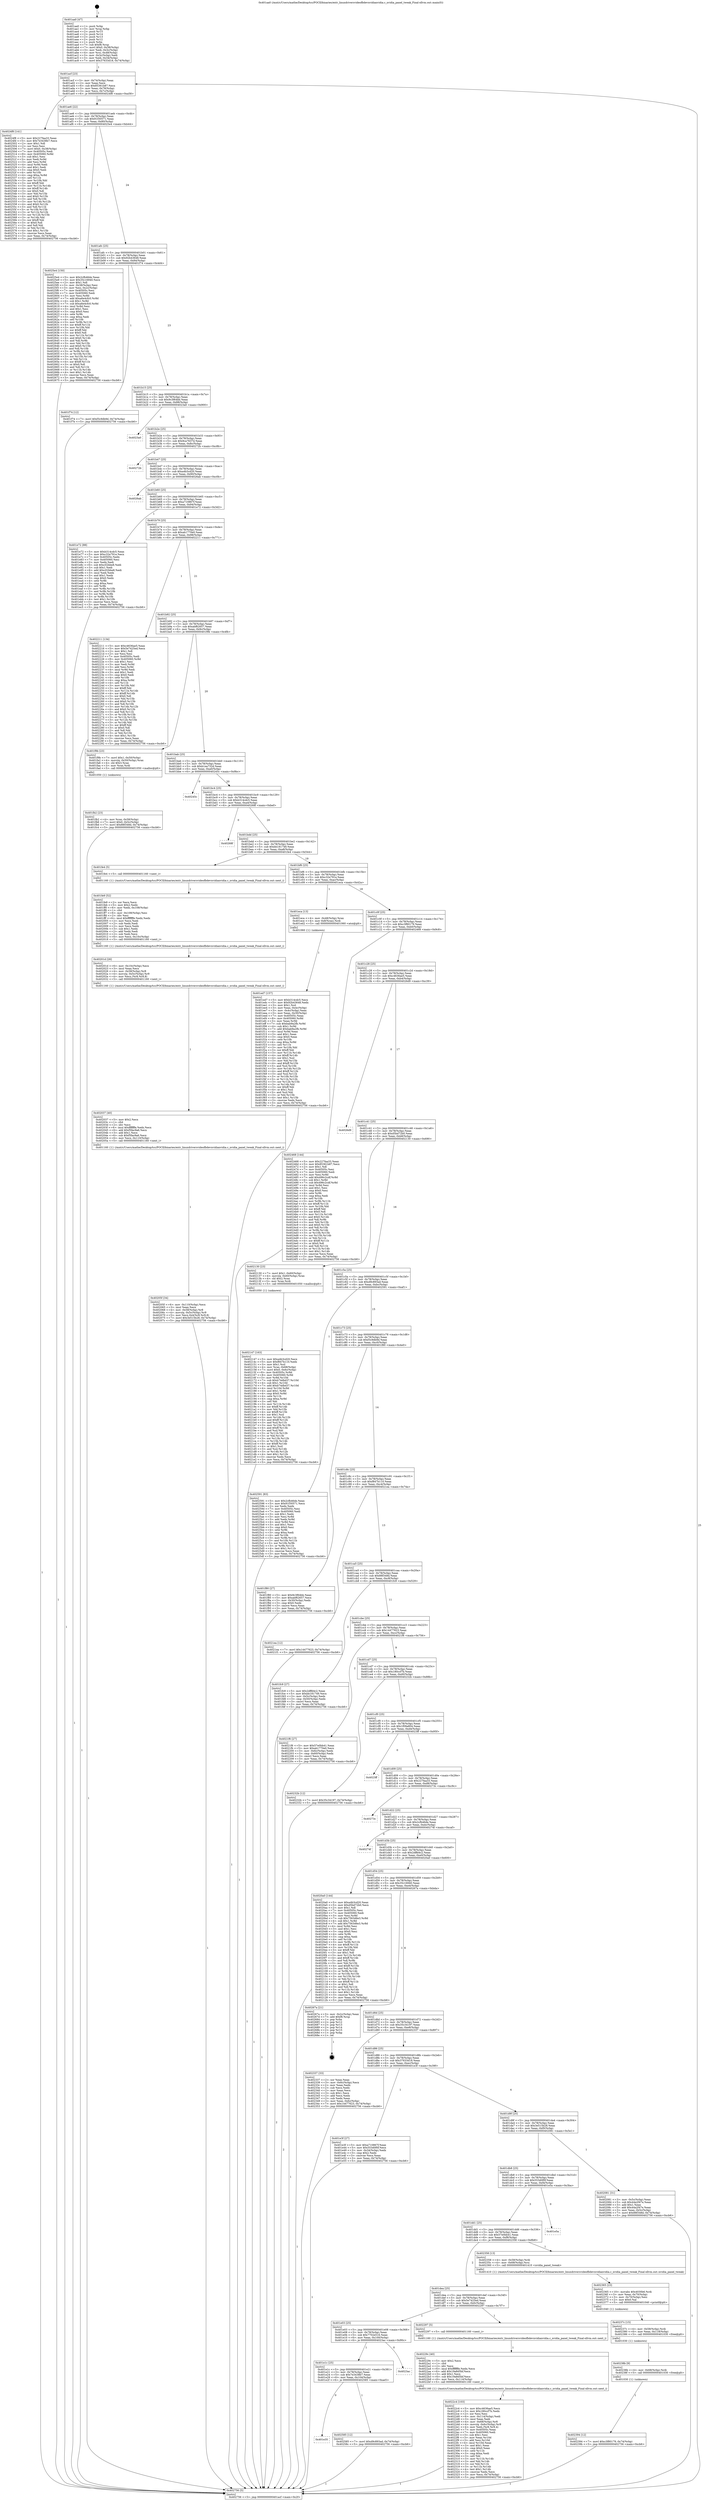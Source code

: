 digraph "0x401aa0" {
  label = "0x401aa0 (/mnt/c/Users/mathe/Desktop/tcc/POCII/binaries/extr_linuxdriversvideofbdevnvidianvidia.c_nvidia_panel_tweak_Final-ollvm.out::main(0))"
  labelloc = "t"
  node[shape=record]

  Entry [label="",width=0.3,height=0.3,shape=circle,fillcolor=black,style=filled]
  "0x401acf" [label="{
     0x401acf [23]\l
     | [instrs]\l
     &nbsp;&nbsp;0x401acf \<+3\>: mov -0x74(%rbp),%eax\l
     &nbsp;&nbsp;0x401ad2 \<+2\>: mov %eax,%ecx\l
     &nbsp;&nbsp;0x401ad4 \<+6\>: sub $0x85361b87,%ecx\l
     &nbsp;&nbsp;0x401ada \<+3\>: mov %eax,-0x78(%rbp)\l
     &nbsp;&nbsp;0x401add \<+3\>: mov %ecx,-0x7c(%rbp)\l
     &nbsp;&nbsp;0x401ae0 \<+6\>: je 00000000004024f8 \<main+0xa58\>\l
  }"]
  "0x4024f8" [label="{
     0x4024f8 [141]\l
     | [instrs]\l
     &nbsp;&nbsp;0x4024f8 \<+5\>: mov $0x227faa33,%eax\l
     &nbsp;&nbsp;0x4024fd \<+5\>: mov $0x7e3438b7,%ecx\l
     &nbsp;&nbsp;0x402502 \<+2\>: mov $0x1,%dl\l
     &nbsp;&nbsp;0x402504 \<+2\>: xor %esi,%esi\l
     &nbsp;&nbsp;0x402506 \<+7\>: movl $0x0,-0x38(%rbp)\l
     &nbsp;&nbsp;0x40250d \<+7\>: mov 0x40505c,%edi\l
     &nbsp;&nbsp;0x402514 \<+8\>: mov 0x405060,%r8d\l
     &nbsp;&nbsp;0x40251c \<+3\>: sub $0x1,%esi\l
     &nbsp;&nbsp;0x40251f \<+3\>: mov %edi,%r9d\l
     &nbsp;&nbsp;0x402522 \<+3\>: add %esi,%r9d\l
     &nbsp;&nbsp;0x402525 \<+4\>: imul %r9d,%edi\l
     &nbsp;&nbsp;0x402529 \<+3\>: and $0x1,%edi\l
     &nbsp;&nbsp;0x40252c \<+3\>: cmp $0x0,%edi\l
     &nbsp;&nbsp;0x40252f \<+4\>: sete %r10b\l
     &nbsp;&nbsp;0x402533 \<+4\>: cmp $0xa,%r8d\l
     &nbsp;&nbsp;0x402537 \<+4\>: setl %r11b\l
     &nbsp;&nbsp;0x40253b \<+3\>: mov %r10b,%bl\l
     &nbsp;&nbsp;0x40253e \<+3\>: xor $0xff,%bl\l
     &nbsp;&nbsp;0x402541 \<+3\>: mov %r11b,%r14b\l
     &nbsp;&nbsp;0x402544 \<+4\>: xor $0xff,%r14b\l
     &nbsp;&nbsp;0x402548 \<+3\>: xor $0x0,%dl\l
     &nbsp;&nbsp;0x40254b \<+3\>: mov %bl,%r15b\l
     &nbsp;&nbsp;0x40254e \<+4\>: and $0x0,%r15b\l
     &nbsp;&nbsp;0x402552 \<+3\>: and %dl,%r10b\l
     &nbsp;&nbsp;0x402555 \<+3\>: mov %r14b,%r12b\l
     &nbsp;&nbsp;0x402558 \<+4\>: and $0x0,%r12b\l
     &nbsp;&nbsp;0x40255c \<+3\>: and %dl,%r11b\l
     &nbsp;&nbsp;0x40255f \<+3\>: or %r10b,%r15b\l
     &nbsp;&nbsp;0x402562 \<+3\>: or %r11b,%r12b\l
     &nbsp;&nbsp;0x402565 \<+3\>: xor %r12b,%r15b\l
     &nbsp;&nbsp;0x402568 \<+3\>: or %r14b,%bl\l
     &nbsp;&nbsp;0x40256b \<+3\>: xor $0xff,%bl\l
     &nbsp;&nbsp;0x40256e \<+3\>: or $0x0,%dl\l
     &nbsp;&nbsp;0x402571 \<+2\>: and %dl,%bl\l
     &nbsp;&nbsp;0x402573 \<+3\>: or %bl,%r15b\l
     &nbsp;&nbsp;0x402576 \<+4\>: test $0x1,%r15b\l
     &nbsp;&nbsp;0x40257a \<+3\>: cmovne %ecx,%eax\l
     &nbsp;&nbsp;0x40257d \<+3\>: mov %eax,-0x74(%rbp)\l
     &nbsp;&nbsp;0x402580 \<+5\>: jmp 0000000000402756 \<main+0xcb6\>\l
  }"]
  "0x401ae6" [label="{
     0x401ae6 [22]\l
     | [instrs]\l
     &nbsp;&nbsp;0x401ae6 \<+5\>: jmp 0000000000401aeb \<main+0x4b\>\l
     &nbsp;&nbsp;0x401aeb \<+3\>: mov -0x78(%rbp),%eax\l
     &nbsp;&nbsp;0x401aee \<+5\>: sub $0x91f30571,%eax\l
     &nbsp;&nbsp;0x401af3 \<+3\>: mov %eax,-0x80(%rbp)\l
     &nbsp;&nbsp;0x401af6 \<+6\>: je 00000000004025e4 \<main+0xb44\>\l
  }"]
  Exit [label="",width=0.3,height=0.3,shape=circle,fillcolor=black,style=filled,peripheries=2]
  "0x4025e4" [label="{
     0x4025e4 [150]\l
     | [instrs]\l
     &nbsp;&nbsp;0x4025e4 \<+5\>: mov $0x2cfb46de,%eax\l
     &nbsp;&nbsp;0x4025e9 \<+5\>: mov $0x35c16940,%ecx\l
     &nbsp;&nbsp;0x4025ee \<+2\>: mov $0x1,%dl\l
     &nbsp;&nbsp;0x4025f0 \<+3\>: mov -0x38(%rbp),%esi\l
     &nbsp;&nbsp;0x4025f3 \<+3\>: mov %esi,-0x2c(%rbp)\l
     &nbsp;&nbsp;0x4025f6 \<+7\>: mov 0x40505c,%esi\l
     &nbsp;&nbsp;0x4025fd \<+7\>: mov 0x405060,%edi\l
     &nbsp;&nbsp;0x402604 \<+3\>: mov %esi,%r8d\l
     &nbsp;&nbsp;0x402607 \<+7\>: add $0xa6e4cfc0,%r8d\l
     &nbsp;&nbsp;0x40260e \<+4\>: sub $0x1,%r8d\l
     &nbsp;&nbsp;0x402612 \<+7\>: sub $0xa6e4cfc0,%r8d\l
     &nbsp;&nbsp;0x402619 \<+4\>: imul %r8d,%esi\l
     &nbsp;&nbsp;0x40261d \<+3\>: and $0x1,%esi\l
     &nbsp;&nbsp;0x402620 \<+3\>: cmp $0x0,%esi\l
     &nbsp;&nbsp;0x402623 \<+4\>: sete %r9b\l
     &nbsp;&nbsp;0x402627 \<+3\>: cmp $0xa,%edi\l
     &nbsp;&nbsp;0x40262a \<+4\>: setl %r10b\l
     &nbsp;&nbsp;0x40262e \<+3\>: mov %r9b,%r11b\l
     &nbsp;&nbsp;0x402631 \<+4\>: xor $0xff,%r11b\l
     &nbsp;&nbsp;0x402635 \<+3\>: mov %r10b,%bl\l
     &nbsp;&nbsp;0x402638 \<+3\>: xor $0xff,%bl\l
     &nbsp;&nbsp;0x40263b \<+3\>: xor $0x0,%dl\l
     &nbsp;&nbsp;0x40263e \<+3\>: mov %r11b,%r14b\l
     &nbsp;&nbsp;0x402641 \<+4\>: and $0x0,%r14b\l
     &nbsp;&nbsp;0x402645 \<+3\>: and %dl,%r9b\l
     &nbsp;&nbsp;0x402648 \<+3\>: mov %bl,%r15b\l
     &nbsp;&nbsp;0x40264b \<+4\>: and $0x0,%r15b\l
     &nbsp;&nbsp;0x40264f \<+3\>: and %dl,%r10b\l
     &nbsp;&nbsp;0x402652 \<+3\>: or %r9b,%r14b\l
     &nbsp;&nbsp;0x402655 \<+3\>: or %r10b,%r15b\l
     &nbsp;&nbsp;0x402658 \<+3\>: xor %r15b,%r14b\l
     &nbsp;&nbsp;0x40265b \<+3\>: or %bl,%r11b\l
     &nbsp;&nbsp;0x40265e \<+4\>: xor $0xff,%r11b\l
     &nbsp;&nbsp;0x402662 \<+3\>: or $0x0,%dl\l
     &nbsp;&nbsp;0x402665 \<+3\>: and %dl,%r11b\l
     &nbsp;&nbsp;0x402668 \<+3\>: or %r11b,%r14b\l
     &nbsp;&nbsp;0x40266b \<+4\>: test $0x1,%r14b\l
     &nbsp;&nbsp;0x40266f \<+3\>: cmovne %ecx,%eax\l
     &nbsp;&nbsp;0x402672 \<+3\>: mov %eax,-0x74(%rbp)\l
     &nbsp;&nbsp;0x402675 \<+5\>: jmp 0000000000402756 \<main+0xcb6\>\l
  }"]
  "0x401afc" [label="{
     0x401afc [25]\l
     | [instrs]\l
     &nbsp;&nbsp;0x401afc \<+5\>: jmp 0000000000401b01 \<main+0x61\>\l
     &nbsp;&nbsp;0x401b01 \<+3\>: mov -0x78(%rbp),%eax\l
     &nbsp;&nbsp;0x401b04 \<+5\>: sub $0x92b43648,%eax\l
     &nbsp;&nbsp;0x401b09 \<+6\>: mov %eax,-0x84(%rbp)\l
     &nbsp;&nbsp;0x401b0f \<+6\>: je 0000000000401f74 \<main+0x4d4\>\l
  }"]
  "0x401e35" [label="{
     0x401e35\l
  }", style=dashed]
  "0x401f74" [label="{
     0x401f74 [12]\l
     | [instrs]\l
     &nbsp;&nbsp;0x401f74 \<+7\>: movl $0xf3c9db9d,-0x74(%rbp)\l
     &nbsp;&nbsp;0x401f7b \<+5\>: jmp 0000000000402756 \<main+0xcb6\>\l
  }"]
  "0x401b15" [label="{
     0x401b15 [25]\l
     | [instrs]\l
     &nbsp;&nbsp;0x401b15 \<+5\>: jmp 0000000000401b1a \<main+0x7a\>\l
     &nbsp;&nbsp;0x401b1a \<+3\>: mov -0x78(%rbp),%eax\l
     &nbsp;&nbsp;0x401b1d \<+5\>: sub $0x9c3f64bb,%eax\l
     &nbsp;&nbsp;0x401b22 \<+6\>: mov %eax,-0x88(%rbp)\l
     &nbsp;&nbsp;0x401b28 \<+6\>: je 00000000004023a0 \<main+0x900\>\l
  }"]
  "0x402585" [label="{
     0x402585 [12]\l
     | [instrs]\l
     &nbsp;&nbsp;0x402585 \<+7\>: movl $0xd9c893ad,-0x74(%rbp)\l
     &nbsp;&nbsp;0x40258c \<+5\>: jmp 0000000000402756 \<main+0xcb6\>\l
  }"]
  "0x4023a0" [label="{
     0x4023a0\l
  }", style=dashed]
  "0x401b2e" [label="{
     0x401b2e [25]\l
     | [instrs]\l
     &nbsp;&nbsp;0x401b2e \<+5\>: jmp 0000000000401b33 \<main+0x93\>\l
     &nbsp;&nbsp;0x401b33 \<+3\>: mov -0x78(%rbp),%eax\l
     &nbsp;&nbsp;0x401b36 \<+5\>: sub $0x9ca7637d,%eax\l
     &nbsp;&nbsp;0x401b3b \<+6\>: mov %eax,-0x8c(%rbp)\l
     &nbsp;&nbsp;0x401b41 \<+6\>: je 000000000040272b \<main+0xc8b\>\l
  }"]
  "0x401e1c" [label="{
     0x401e1c [25]\l
     | [instrs]\l
     &nbsp;&nbsp;0x401e1c \<+5\>: jmp 0000000000401e21 \<main+0x381\>\l
     &nbsp;&nbsp;0x401e21 \<+3\>: mov -0x78(%rbp),%eax\l
     &nbsp;&nbsp;0x401e24 \<+5\>: sub $0x7e3438b7,%eax\l
     &nbsp;&nbsp;0x401e29 \<+6\>: mov %eax,-0x104(%rbp)\l
     &nbsp;&nbsp;0x401e2f \<+6\>: je 0000000000402585 \<main+0xae5\>\l
  }"]
  "0x40272b" [label="{
     0x40272b\l
  }", style=dashed]
  "0x401b47" [label="{
     0x401b47 [25]\l
     | [instrs]\l
     &nbsp;&nbsp;0x401b47 \<+5\>: jmp 0000000000401b4c \<main+0xac\>\l
     &nbsp;&nbsp;0x401b4c \<+3\>: mov -0x78(%rbp),%eax\l
     &nbsp;&nbsp;0x401b4f \<+5\>: sub $0xa4b3cd20,%eax\l
     &nbsp;&nbsp;0x401b54 \<+6\>: mov %eax,-0x90(%rbp)\l
     &nbsp;&nbsp;0x401b5a \<+6\>: je 00000000004026ab \<main+0xc0b\>\l
  }"]
  "0x4023ac" [label="{
     0x4023ac\l
  }", style=dashed]
  "0x4026ab" [label="{
     0x4026ab\l
  }", style=dashed]
  "0x401b60" [label="{
     0x401b60 [25]\l
     | [instrs]\l
     &nbsp;&nbsp;0x401b60 \<+5\>: jmp 0000000000401b65 \<main+0xc5\>\l
     &nbsp;&nbsp;0x401b65 \<+3\>: mov -0x78(%rbp),%eax\l
     &nbsp;&nbsp;0x401b68 \<+5\>: sub $0xa710867f,%eax\l
     &nbsp;&nbsp;0x401b6d \<+6\>: mov %eax,-0x94(%rbp)\l
     &nbsp;&nbsp;0x401b73 \<+6\>: je 0000000000401e72 \<main+0x3d2\>\l
  }"]
  "0x402394" [label="{
     0x402394 [12]\l
     | [instrs]\l
     &nbsp;&nbsp;0x402394 \<+7\>: movl $0xc3f80179,-0x74(%rbp)\l
     &nbsp;&nbsp;0x40239b \<+5\>: jmp 0000000000402756 \<main+0xcb6\>\l
  }"]
  "0x401e72" [label="{
     0x401e72 [88]\l
     | [instrs]\l
     &nbsp;&nbsp;0x401e72 \<+5\>: mov $0xb314cdc5,%eax\l
     &nbsp;&nbsp;0x401e77 \<+5\>: mov $0xc32e791e,%ecx\l
     &nbsp;&nbsp;0x401e7c \<+7\>: mov 0x40505c,%edx\l
     &nbsp;&nbsp;0x401e83 \<+7\>: mov 0x405060,%esi\l
     &nbsp;&nbsp;0x401e8a \<+2\>: mov %edx,%edi\l
     &nbsp;&nbsp;0x401e8c \<+6\>: sub $0xc02bbe8,%edi\l
     &nbsp;&nbsp;0x401e92 \<+3\>: sub $0x1,%edi\l
     &nbsp;&nbsp;0x401e95 \<+6\>: add $0xc02bbe8,%edi\l
     &nbsp;&nbsp;0x401e9b \<+3\>: imul %edi,%edx\l
     &nbsp;&nbsp;0x401e9e \<+3\>: and $0x1,%edx\l
     &nbsp;&nbsp;0x401ea1 \<+3\>: cmp $0x0,%edx\l
     &nbsp;&nbsp;0x401ea4 \<+4\>: sete %r8b\l
     &nbsp;&nbsp;0x401ea8 \<+3\>: cmp $0xa,%esi\l
     &nbsp;&nbsp;0x401eab \<+4\>: setl %r9b\l
     &nbsp;&nbsp;0x401eaf \<+3\>: mov %r8b,%r10b\l
     &nbsp;&nbsp;0x401eb2 \<+3\>: and %r9b,%r10b\l
     &nbsp;&nbsp;0x401eb5 \<+3\>: xor %r9b,%r8b\l
     &nbsp;&nbsp;0x401eb8 \<+3\>: or %r8b,%r10b\l
     &nbsp;&nbsp;0x401ebb \<+4\>: test $0x1,%r10b\l
     &nbsp;&nbsp;0x401ebf \<+3\>: cmovne %ecx,%eax\l
     &nbsp;&nbsp;0x401ec2 \<+3\>: mov %eax,-0x74(%rbp)\l
     &nbsp;&nbsp;0x401ec5 \<+5\>: jmp 0000000000402756 \<main+0xcb6\>\l
  }"]
  "0x401b79" [label="{
     0x401b79 [25]\l
     | [instrs]\l
     &nbsp;&nbsp;0x401b79 \<+5\>: jmp 0000000000401b7e \<main+0xde\>\l
     &nbsp;&nbsp;0x401b7e \<+3\>: mov -0x78(%rbp),%eax\l
     &nbsp;&nbsp;0x401b81 \<+5\>: sub $0xab1770e0,%eax\l
     &nbsp;&nbsp;0x401b86 \<+6\>: mov %eax,-0x98(%rbp)\l
     &nbsp;&nbsp;0x401b8c \<+6\>: je 0000000000402211 \<main+0x771\>\l
  }"]
  "0x40238b" [label="{
     0x40238b [9]\l
     | [instrs]\l
     &nbsp;&nbsp;0x40238b \<+4\>: mov -0x68(%rbp),%rdi\l
     &nbsp;&nbsp;0x40238f \<+5\>: call 0000000000401030 \<free@plt\>\l
     | [calls]\l
     &nbsp;&nbsp;0x401030 \{1\} (unknown)\l
  }"]
  "0x402211" [label="{
     0x402211 [134]\l
     | [instrs]\l
     &nbsp;&nbsp;0x402211 \<+5\>: mov $0xc4636ae5,%eax\l
     &nbsp;&nbsp;0x402216 \<+5\>: mov $0x5e7425ed,%ecx\l
     &nbsp;&nbsp;0x40221b \<+2\>: mov $0x1,%dl\l
     &nbsp;&nbsp;0x40221d \<+2\>: xor %esi,%esi\l
     &nbsp;&nbsp;0x40221f \<+7\>: mov 0x40505c,%edi\l
     &nbsp;&nbsp;0x402226 \<+8\>: mov 0x405060,%r8d\l
     &nbsp;&nbsp;0x40222e \<+3\>: sub $0x1,%esi\l
     &nbsp;&nbsp;0x402231 \<+3\>: mov %edi,%r9d\l
     &nbsp;&nbsp;0x402234 \<+3\>: add %esi,%r9d\l
     &nbsp;&nbsp;0x402237 \<+4\>: imul %r9d,%edi\l
     &nbsp;&nbsp;0x40223b \<+3\>: and $0x1,%edi\l
     &nbsp;&nbsp;0x40223e \<+3\>: cmp $0x0,%edi\l
     &nbsp;&nbsp;0x402241 \<+4\>: sete %r10b\l
     &nbsp;&nbsp;0x402245 \<+4\>: cmp $0xa,%r8d\l
     &nbsp;&nbsp;0x402249 \<+4\>: setl %r11b\l
     &nbsp;&nbsp;0x40224d \<+3\>: mov %r10b,%bl\l
     &nbsp;&nbsp;0x402250 \<+3\>: xor $0xff,%bl\l
     &nbsp;&nbsp;0x402253 \<+3\>: mov %r11b,%r14b\l
     &nbsp;&nbsp;0x402256 \<+4\>: xor $0xff,%r14b\l
     &nbsp;&nbsp;0x40225a \<+3\>: xor $0x0,%dl\l
     &nbsp;&nbsp;0x40225d \<+3\>: mov %bl,%r15b\l
     &nbsp;&nbsp;0x402260 \<+4\>: and $0x0,%r15b\l
     &nbsp;&nbsp;0x402264 \<+3\>: and %dl,%r10b\l
     &nbsp;&nbsp;0x402267 \<+3\>: mov %r14b,%r12b\l
     &nbsp;&nbsp;0x40226a \<+4\>: and $0x0,%r12b\l
     &nbsp;&nbsp;0x40226e \<+3\>: and %dl,%r11b\l
     &nbsp;&nbsp;0x402271 \<+3\>: or %r10b,%r15b\l
     &nbsp;&nbsp;0x402274 \<+3\>: or %r11b,%r12b\l
     &nbsp;&nbsp;0x402277 \<+3\>: xor %r12b,%r15b\l
     &nbsp;&nbsp;0x40227a \<+3\>: or %r14b,%bl\l
     &nbsp;&nbsp;0x40227d \<+3\>: xor $0xff,%bl\l
     &nbsp;&nbsp;0x402280 \<+3\>: or $0x0,%dl\l
     &nbsp;&nbsp;0x402283 \<+2\>: and %dl,%bl\l
     &nbsp;&nbsp;0x402285 \<+3\>: or %bl,%r15b\l
     &nbsp;&nbsp;0x402288 \<+4\>: test $0x1,%r15b\l
     &nbsp;&nbsp;0x40228c \<+3\>: cmovne %ecx,%eax\l
     &nbsp;&nbsp;0x40228f \<+3\>: mov %eax,-0x74(%rbp)\l
     &nbsp;&nbsp;0x402292 \<+5\>: jmp 0000000000402756 \<main+0xcb6\>\l
  }"]
  "0x401b92" [label="{
     0x401b92 [25]\l
     | [instrs]\l
     &nbsp;&nbsp;0x401b92 \<+5\>: jmp 0000000000401b97 \<main+0xf7\>\l
     &nbsp;&nbsp;0x401b97 \<+3\>: mov -0x78(%rbp),%eax\l
     &nbsp;&nbsp;0x401b9a \<+5\>: sub $0xabf62657,%eax\l
     &nbsp;&nbsp;0x401b9f \<+6\>: mov %eax,-0x9c(%rbp)\l
     &nbsp;&nbsp;0x401ba5 \<+6\>: je 0000000000401f9b \<main+0x4fb\>\l
  }"]
  "0x40237c" [label="{
     0x40237c [15]\l
     | [instrs]\l
     &nbsp;&nbsp;0x40237c \<+4\>: mov -0x58(%rbp),%rdi\l
     &nbsp;&nbsp;0x402380 \<+6\>: mov %eax,-0x118(%rbp)\l
     &nbsp;&nbsp;0x402386 \<+5\>: call 0000000000401030 \<free@plt\>\l
     | [calls]\l
     &nbsp;&nbsp;0x401030 \{1\} (unknown)\l
  }"]
  "0x401f9b" [label="{
     0x401f9b [23]\l
     | [instrs]\l
     &nbsp;&nbsp;0x401f9b \<+7\>: movl $0x1,-0x50(%rbp)\l
     &nbsp;&nbsp;0x401fa2 \<+4\>: movslq -0x50(%rbp),%rax\l
     &nbsp;&nbsp;0x401fa6 \<+4\>: shl $0x3,%rax\l
     &nbsp;&nbsp;0x401faa \<+3\>: mov %rax,%rdi\l
     &nbsp;&nbsp;0x401fad \<+5\>: call 0000000000401050 \<malloc@plt\>\l
     | [calls]\l
     &nbsp;&nbsp;0x401050 \{1\} (unknown)\l
  }"]
  "0x401bab" [label="{
     0x401bab [25]\l
     | [instrs]\l
     &nbsp;&nbsp;0x401bab \<+5\>: jmp 0000000000401bb0 \<main+0x110\>\l
     &nbsp;&nbsp;0x401bb0 \<+3\>: mov -0x78(%rbp),%eax\l
     &nbsp;&nbsp;0x401bb3 \<+5\>: sub $0xb1ea732d,%eax\l
     &nbsp;&nbsp;0x401bb8 \<+6\>: mov %eax,-0xa0(%rbp)\l
     &nbsp;&nbsp;0x401bbe \<+6\>: je 000000000040245c \<main+0x9bc\>\l
  }"]
  "0x402365" [label="{
     0x402365 [23]\l
     | [instrs]\l
     &nbsp;&nbsp;0x402365 \<+10\>: movabs $0x4030b6,%rdi\l
     &nbsp;&nbsp;0x40236f \<+3\>: mov %eax,-0x70(%rbp)\l
     &nbsp;&nbsp;0x402372 \<+3\>: mov -0x70(%rbp),%esi\l
     &nbsp;&nbsp;0x402375 \<+2\>: mov $0x0,%al\l
     &nbsp;&nbsp;0x402377 \<+5\>: call 0000000000401040 \<printf@plt\>\l
     | [calls]\l
     &nbsp;&nbsp;0x401040 \{1\} (unknown)\l
  }"]
  "0x40245c" [label="{
     0x40245c\l
  }", style=dashed]
  "0x401bc4" [label="{
     0x401bc4 [25]\l
     | [instrs]\l
     &nbsp;&nbsp;0x401bc4 \<+5\>: jmp 0000000000401bc9 \<main+0x129\>\l
     &nbsp;&nbsp;0x401bc9 \<+3\>: mov -0x78(%rbp),%eax\l
     &nbsp;&nbsp;0x401bcc \<+5\>: sub $0xb314cdc5,%eax\l
     &nbsp;&nbsp;0x401bd1 \<+6\>: mov %eax,-0xa4(%rbp)\l
     &nbsp;&nbsp;0x401bd7 \<+6\>: je 000000000040268f \<main+0xbef\>\l
  }"]
  "0x4022c4" [label="{
     0x4022c4 [103]\l
     | [instrs]\l
     &nbsp;&nbsp;0x4022c4 \<+5\>: mov $0xc4636ae5,%ecx\l
     &nbsp;&nbsp;0x4022c9 \<+5\>: mov $0x180ccf7b,%edx\l
     &nbsp;&nbsp;0x4022ce \<+2\>: xor %esi,%esi\l
     &nbsp;&nbsp;0x4022d0 \<+6\>: mov -0x114(%rbp),%edi\l
     &nbsp;&nbsp;0x4022d6 \<+3\>: imul %eax,%edi\l
     &nbsp;&nbsp;0x4022d9 \<+4\>: mov -0x68(%rbp),%r8\l
     &nbsp;&nbsp;0x4022dd \<+4\>: movslq -0x6c(%rbp),%r9\l
     &nbsp;&nbsp;0x4022e1 \<+4\>: mov %edi,(%r8,%r9,4)\l
     &nbsp;&nbsp;0x4022e5 \<+7\>: mov 0x40505c,%eax\l
     &nbsp;&nbsp;0x4022ec \<+7\>: mov 0x405060,%edi\l
     &nbsp;&nbsp;0x4022f3 \<+3\>: sub $0x1,%esi\l
     &nbsp;&nbsp;0x4022f6 \<+3\>: mov %eax,%r10d\l
     &nbsp;&nbsp;0x4022f9 \<+3\>: add %esi,%r10d\l
     &nbsp;&nbsp;0x4022fc \<+4\>: imul %r10d,%eax\l
     &nbsp;&nbsp;0x402300 \<+3\>: and $0x1,%eax\l
     &nbsp;&nbsp;0x402303 \<+3\>: cmp $0x0,%eax\l
     &nbsp;&nbsp;0x402306 \<+4\>: sete %r11b\l
     &nbsp;&nbsp;0x40230a \<+3\>: cmp $0xa,%edi\l
     &nbsp;&nbsp;0x40230d \<+3\>: setl %bl\l
     &nbsp;&nbsp;0x402310 \<+3\>: mov %r11b,%r14b\l
     &nbsp;&nbsp;0x402313 \<+3\>: and %bl,%r14b\l
     &nbsp;&nbsp;0x402316 \<+3\>: xor %bl,%r11b\l
     &nbsp;&nbsp;0x402319 \<+3\>: or %r11b,%r14b\l
     &nbsp;&nbsp;0x40231c \<+4\>: test $0x1,%r14b\l
     &nbsp;&nbsp;0x402320 \<+3\>: cmovne %edx,%ecx\l
     &nbsp;&nbsp;0x402323 \<+3\>: mov %ecx,-0x74(%rbp)\l
     &nbsp;&nbsp;0x402326 \<+5\>: jmp 0000000000402756 \<main+0xcb6\>\l
  }"]
  "0x40268f" [label="{
     0x40268f\l
  }", style=dashed]
  "0x401bdd" [label="{
     0x401bdd [25]\l
     | [instrs]\l
     &nbsp;&nbsp;0x401bdd \<+5\>: jmp 0000000000401be2 \<main+0x142\>\l
     &nbsp;&nbsp;0x401be2 \<+3\>: mov -0x78(%rbp),%eax\l
     &nbsp;&nbsp;0x401be5 \<+5\>: sub $0xbb181749,%eax\l
     &nbsp;&nbsp;0x401bea \<+6\>: mov %eax,-0xa8(%rbp)\l
     &nbsp;&nbsp;0x401bf0 \<+6\>: je 0000000000401fe4 \<main+0x544\>\l
  }"]
  "0x40229c" [label="{
     0x40229c [40]\l
     | [instrs]\l
     &nbsp;&nbsp;0x40229c \<+5\>: mov $0x2,%ecx\l
     &nbsp;&nbsp;0x4022a1 \<+1\>: cltd\l
     &nbsp;&nbsp;0x4022a2 \<+2\>: idiv %ecx\l
     &nbsp;&nbsp;0x4022a4 \<+6\>: imul $0xfffffffe,%edx,%ecx\l
     &nbsp;&nbsp;0x4022aa \<+6\>: add $0x19a8d5bf,%ecx\l
     &nbsp;&nbsp;0x4022b0 \<+3\>: add $0x1,%ecx\l
     &nbsp;&nbsp;0x4022b3 \<+6\>: sub $0x19a8d5bf,%ecx\l
     &nbsp;&nbsp;0x4022b9 \<+6\>: mov %ecx,-0x114(%rbp)\l
     &nbsp;&nbsp;0x4022bf \<+5\>: call 0000000000401160 \<next_i\>\l
     | [calls]\l
     &nbsp;&nbsp;0x401160 \{1\} (/mnt/c/Users/mathe/Desktop/tcc/POCII/binaries/extr_linuxdriversvideofbdevnvidianvidia.c_nvidia_panel_tweak_Final-ollvm.out::next_i)\l
  }"]
  "0x401fe4" [label="{
     0x401fe4 [5]\l
     | [instrs]\l
     &nbsp;&nbsp;0x401fe4 \<+5\>: call 0000000000401160 \<next_i\>\l
     | [calls]\l
     &nbsp;&nbsp;0x401160 \{1\} (/mnt/c/Users/mathe/Desktop/tcc/POCII/binaries/extr_linuxdriversvideofbdevnvidianvidia.c_nvidia_panel_tweak_Final-ollvm.out::next_i)\l
  }"]
  "0x401bf6" [label="{
     0x401bf6 [25]\l
     | [instrs]\l
     &nbsp;&nbsp;0x401bf6 \<+5\>: jmp 0000000000401bfb \<main+0x15b\>\l
     &nbsp;&nbsp;0x401bfb \<+3\>: mov -0x78(%rbp),%eax\l
     &nbsp;&nbsp;0x401bfe \<+5\>: sub $0xc32e791e,%eax\l
     &nbsp;&nbsp;0x401c03 \<+6\>: mov %eax,-0xac(%rbp)\l
     &nbsp;&nbsp;0x401c09 \<+6\>: je 0000000000401eca \<main+0x42a\>\l
  }"]
  "0x401e03" [label="{
     0x401e03 [25]\l
     | [instrs]\l
     &nbsp;&nbsp;0x401e03 \<+5\>: jmp 0000000000401e08 \<main+0x368\>\l
     &nbsp;&nbsp;0x401e08 \<+3\>: mov -0x78(%rbp),%eax\l
     &nbsp;&nbsp;0x401e0b \<+5\>: sub $0x7702e516,%eax\l
     &nbsp;&nbsp;0x401e10 \<+6\>: mov %eax,-0x100(%rbp)\l
     &nbsp;&nbsp;0x401e16 \<+6\>: je 00000000004023ac \<main+0x90c\>\l
  }"]
  "0x401eca" [label="{
     0x401eca [13]\l
     | [instrs]\l
     &nbsp;&nbsp;0x401eca \<+4\>: mov -0x48(%rbp),%rax\l
     &nbsp;&nbsp;0x401ece \<+4\>: mov 0x8(%rax),%rdi\l
     &nbsp;&nbsp;0x401ed2 \<+5\>: call 0000000000401060 \<atoi@plt\>\l
     | [calls]\l
     &nbsp;&nbsp;0x401060 \{1\} (unknown)\l
  }"]
  "0x401c0f" [label="{
     0x401c0f [25]\l
     | [instrs]\l
     &nbsp;&nbsp;0x401c0f \<+5\>: jmp 0000000000401c14 \<main+0x174\>\l
     &nbsp;&nbsp;0x401c14 \<+3\>: mov -0x78(%rbp),%eax\l
     &nbsp;&nbsp;0x401c17 \<+5\>: sub $0xc3f80179,%eax\l
     &nbsp;&nbsp;0x401c1c \<+6\>: mov %eax,-0xb0(%rbp)\l
     &nbsp;&nbsp;0x401c22 \<+6\>: je 0000000000402468 \<main+0x9c8\>\l
  }"]
  "0x402297" [label="{
     0x402297 [5]\l
     | [instrs]\l
     &nbsp;&nbsp;0x402297 \<+5\>: call 0000000000401160 \<next_i\>\l
     | [calls]\l
     &nbsp;&nbsp;0x401160 \{1\} (/mnt/c/Users/mathe/Desktop/tcc/POCII/binaries/extr_linuxdriversvideofbdevnvidianvidia.c_nvidia_panel_tweak_Final-ollvm.out::next_i)\l
  }"]
  "0x402468" [label="{
     0x402468 [144]\l
     | [instrs]\l
     &nbsp;&nbsp;0x402468 \<+5\>: mov $0x227faa33,%eax\l
     &nbsp;&nbsp;0x40246d \<+5\>: mov $0x85361b87,%ecx\l
     &nbsp;&nbsp;0x402472 \<+2\>: mov $0x1,%dl\l
     &nbsp;&nbsp;0x402474 \<+7\>: mov 0x40505c,%esi\l
     &nbsp;&nbsp;0x40247b \<+7\>: mov 0x405060,%edi\l
     &nbsp;&nbsp;0x402482 \<+3\>: mov %esi,%r8d\l
     &nbsp;&nbsp;0x402485 \<+7\>: add $0x496c2cdf,%r8d\l
     &nbsp;&nbsp;0x40248c \<+4\>: sub $0x1,%r8d\l
     &nbsp;&nbsp;0x402490 \<+7\>: sub $0x496c2cdf,%r8d\l
     &nbsp;&nbsp;0x402497 \<+4\>: imul %r8d,%esi\l
     &nbsp;&nbsp;0x40249b \<+3\>: and $0x1,%esi\l
     &nbsp;&nbsp;0x40249e \<+3\>: cmp $0x0,%esi\l
     &nbsp;&nbsp;0x4024a1 \<+4\>: sete %r9b\l
     &nbsp;&nbsp;0x4024a5 \<+3\>: cmp $0xa,%edi\l
     &nbsp;&nbsp;0x4024a8 \<+4\>: setl %r10b\l
     &nbsp;&nbsp;0x4024ac \<+3\>: mov %r9b,%r11b\l
     &nbsp;&nbsp;0x4024af \<+4\>: xor $0xff,%r11b\l
     &nbsp;&nbsp;0x4024b3 \<+3\>: mov %r10b,%bl\l
     &nbsp;&nbsp;0x4024b6 \<+3\>: xor $0xff,%bl\l
     &nbsp;&nbsp;0x4024b9 \<+3\>: xor $0x0,%dl\l
     &nbsp;&nbsp;0x4024bc \<+3\>: mov %r11b,%r14b\l
     &nbsp;&nbsp;0x4024bf \<+4\>: and $0x0,%r14b\l
     &nbsp;&nbsp;0x4024c3 \<+3\>: and %dl,%r9b\l
     &nbsp;&nbsp;0x4024c6 \<+3\>: mov %bl,%r15b\l
     &nbsp;&nbsp;0x4024c9 \<+4\>: and $0x0,%r15b\l
     &nbsp;&nbsp;0x4024cd \<+3\>: and %dl,%r10b\l
     &nbsp;&nbsp;0x4024d0 \<+3\>: or %r9b,%r14b\l
     &nbsp;&nbsp;0x4024d3 \<+3\>: or %r10b,%r15b\l
     &nbsp;&nbsp;0x4024d6 \<+3\>: xor %r15b,%r14b\l
     &nbsp;&nbsp;0x4024d9 \<+3\>: or %bl,%r11b\l
     &nbsp;&nbsp;0x4024dc \<+4\>: xor $0xff,%r11b\l
     &nbsp;&nbsp;0x4024e0 \<+3\>: or $0x0,%dl\l
     &nbsp;&nbsp;0x4024e3 \<+3\>: and %dl,%r11b\l
     &nbsp;&nbsp;0x4024e6 \<+3\>: or %r11b,%r14b\l
     &nbsp;&nbsp;0x4024e9 \<+4\>: test $0x1,%r14b\l
     &nbsp;&nbsp;0x4024ed \<+3\>: cmovne %ecx,%eax\l
     &nbsp;&nbsp;0x4024f0 \<+3\>: mov %eax,-0x74(%rbp)\l
     &nbsp;&nbsp;0x4024f3 \<+5\>: jmp 0000000000402756 \<main+0xcb6\>\l
  }"]
  "0x401c28" [label="{
     0x401c28 [25]\l
     | [instrs]\l
     &nbsp;&nbsp;0x401c28 \<+5\>: jmp 0000000000401c2d \<main+0x18d\>\l
     &nbsp;&nbsp;0x401c2d \<+3\>: mov -0x78(%rbp),%eax\l
     &nbsp;&nbsp;0x401c30 \<+5\>: sub $0xc4636ae5,%eax\l
     &nbsp;&nbsp;0x401c35 \<+6\>: mov %eax,-0xb4(%rbp)\l
     &nbsp;&nbsp;0x401c3b \<+6\>: je 00000000004026d9 \<main+0xc39\>\l
  }"]
  "0x401dea" [label="{
     0x401dea [25]\l
     | [instrs]\l
     &nbsp;&nbsp;0x401dea \<+5\>: jmp 0000000000401def \<main+0x34f\>\l
     &nbsp;&nbsp;0x401def \<+3\>: mov -0x78(%rbp),%eax\l
     &nbsp;&nbsp;0x401df2 \<+5\>: sub $0x5e7425ed,%eax\l
     &nbsp;&nbsp;0x401df7 \<+6\>: mov %eax,-0xfc(%rbp)\l
     &nbsp;&nbsp;0x401dfd \<+6\>: je 0000000000402297 \<main+0x7f7\>\l
  }"]
  "0x4026d9" [label="{
     0x4026d9\l
  }", style=dashed]
  "0x401c41" [label="{
     0x401c41 [25]\l
     | [instrs]\l
     &nbsp;&nbsp;0x401c41 \<+5\>: jmp 0000000000401c46 \<main+0x1a6\>\l
     &nbsp;&nbsp;0x401c46 \<+3\>: mov -0x78(%rbp),%eax\l
     &nbsp;&nbsp;0x401c49 \<+5\>: sub $0xd5bd72b0,%eax\l
     &nbsp;&nbsp;0x401c4e \<+6\>: mov %eax,-0xb8(%rbp)\l
     &nbsp;&nbsp;0x401c54 \<+6\>: je 0000000000402130 \<main+0x690\>\l
  }"]
  "0x402358" [label="{
     0x402358 [13]\l
     | [instrs]\l
     &nbsp;&nbsp;0x402358 \<+4\>: mov -0x58(%rbp),%rdi\l
     &nbsp;&nbsp;0x40235c \<+4\>: mov -0x68(%rbp),%rsi\l
     &nbsp;&nbsp;0x402360 \<+5\>: call 0000000000401410 \<nvidia_panel_tweak\>\l
     | [calls]\l
     &nbsp;&nbsp;0x401410 \{1\} (/mnt/c/Users/mathe/Desktop/tcc/POCII/binaries/extr_linuxdriversvideofbdevnvidianvidia.c_nvidia_panel_tweak_Final-ollvm.out::nvidia_panel_tweak)\l
  }"]
  "0x402130" [label="{
     0x402130 [23]\l
     | [instrs]\l
     &nbsp;&nbsp;0x402130 \<+7\>: movl $0x1,-0x60(%rbp)\l
     &nbsp;&nbsp;0x402137 \<+4\>: movslq -0x60(%rbp),%rax\l
     &nbsp;&nbsp;0x40213b \<+4\>: shl $0x2,%rax\l
     &nbsp;&nbsp;0x40213f \<+3\>: mov %rax,%rdi\l
     &nbsp;&nbsp;0x402142 \<+5\>: call 0000000000401050 \<malloc@plt\>\l
     | [calls]\l
     &nbsp;&nbsp;0x401050 \{1\} (unknown)\l
  }"]
  "0x401c5a" [label="{
     0x401c5a [25]\l
     | [instrs]\l
     &nbsp;&nbsp;0x401c5a \<+5\>: jmp 0000000000401c5f \<main+0x1bf\>\l
     &nbsp;&nbsp;0x401c5f \<+3\>: mov -0x78(%rbp),%eax\l
     &nbsp;&nbsp;0x401c62 \<+5\>: sub $0xd9c893ad,%eax\l
     &nbsp;&nbsp;0x401c67 \<+6\>: mov %eax,-0xbc(%rbp)\l
     &nbsp;&nbsp;0x401c6d \<+6\>: je 0000000000402591 \<main+0xaf1\>\l
  }"]
  "0x401dd1" [label="{
     0x401dd1 [25]\l
     | [instrs]\l
     &nbsp;&nbsp;0x401dd1 \<+5\>: jmp 0000000000401dd6 \<main+0x336\>\l
     &nbsp;&nbsp;0x401dd6 \<+3\>: mov -0x78(%rbp),%eax\l
     &nbsp;&nbsp;0x401dd9 \<+5\>: sub $0x57e0bb41,%eax\l
     &nbsp;&nbsp;0x401dde \<+6\>: mov %eax,-0xf8(%rbp)\l
     &nbsp;&nbsp;0x401de4 \<+6\>: je 0000000000402358 \<main+0x8b8\>\l
  }"]
  "0x402591" [label="{
     0x402591 [83]\l
     | [instrs]\l
     &nbsp;&nbsp;0x402591 \<+5\>: mov $0x2cfb46de,%eax\l
     &nbsp;&nbsp;0x402596 \<+5\>: mov $0x91f30571,%ecx\l
     &nbsp;&nbsp;0x40259b \<+2\>: xor %edx,%edx\l
     &nbsp;&nbsp;0x40259d \<+7\>: mov 0x40505c,%esi\l
     &nbsp;&nbsp;0x4025a4 \<+7\>: mov 0x405060,%edi\l
     &nbsp;&nbsp;0x4025ab \<+3\>: sub $0x1,%edx\l
     &nbsp;&nbsp;0x4025ae \<+3\>: mov %esi,%r8d\l
     &nbsp;&nbsp;0x4025b1 \<+3\>: add %edx,%r8d\l
     &nbsp;&nbsp;0x4025b4 \<+4\>: imul %r8d,%esi\l
     &nbsp;&nbsp;0x4025b8 \<+3\>: and $0x1,%esi\l
     &nbsp;&nbsp;0x4025bb \<+3\>: cmp $0x0,%esi\l
     &nbsp;&nbsp;0x4025be \<+4\>: sete %r9b\l
     &nbsp;&nbsp;0x4025c2 \<+3\>: cmp $0xa,%edi\l
     &nbsp;&nbsp;0x4025c5 \<+4\>: setl %r10b\l
     &nbsp;&nbsp;0x4025c9 \<+3\>: mov %r9b,%r11b\l
     &nbsp;&nbsp;0x4025cc \<+3\>: and %r10b,%r11b\l
     &nbsp;&nbsp;0x4025cf \<+3\>: xor %r10b,%r9b\l
     &nbsp;&nbsp;0x4025d2 \<+3\>: or %r9b,%r11b\l
     &nbsp;&nbsp;0x4025d5 \<+4\>: test $0x1,%r11b\l
     &nbsp;&nbsp;0x4025d9 \<+3\>: cmovne %ecx,%eax\l
     &nbsp;&nbsp;0x4025dc \<+3\>: mov %eax,-0x74(%rbp)\l
     &nbsp;&nbsp;0x4025df \<+5\>: jmp 0000000000402756 \<main+0xcb6\>\l
  }"]
  "0x401c73" [label="{
     0x401c73 [25]\l
     | [instrs]\l
     &nbsp;&nbsp;0x401c73 \<+5\>: jmp 0000000000401c78 \<main+0x1d8\>\l
     &nbsp;&nbsp;0x401c78 \<+3\>: mov -0x78(%rbp),%eax\l
     &nbsp;&nbsp;0x401c7b \<+5\>: sub $0xf3c9db9d,%eax\l
     &nbsp;&nbsp;0x401c80 \<+6\>: mov %eax,-0xc0(%rbp)\l
     &nbsp;&nbsp;0x401c86 \<+6\>: je 0000000000401f80 \<main+0x4e0\>\l
  }"]
  "0x401e5a" [label="{
     0x401e5a\l
  }", style=dashed]
  "0x401f80" [label="{
     0x401f80 [27]\l
     | [instrs]\l
     &nbsp;&nbsp;0x401f80 \<+5\>: mov $0x9c3f64bb,%eax\l
     &nbsp;&nbsp;0x401f85 \<+5\>: mov $0xabf62657,%ecx\l
     &nbsp;&nbsp;0x401f8a \<+3\>: mov -0x30(%rbp),%edx\l
     &nbsp;&nbsp;0x401f8d \<+3\>: cmp $0x0,%edx\l
     &nbsp;&nbsp;0x401f90 \<+3\>: cmove %ecx,%eax\l
     &nbsp;&nbsp;0x401f93 \<+3\>: mov %eax,-0x74(%rbp)\l
     &nbsp;&nbsp;0x401f96 \<+5\>: jmp 0000000000402756 \<main+0xcb6\>\l
  }"]
  "0x401c8c" [label="{
     0x401c8c [25]\l
     | [instrs]\l
     &nbsp;&nbsp;0x401c8c \<+5\>: jmp 0000000000401c91 \<main+0x1f1\>\l
     &nbsp;&nbsp;0x401c91 \<+3\>: mov -0x78(%rbp),%eax\l
     &nbsp;&nbsp;0x401c94 \<+5\>: sub $0xf847b110,%eax\l
     &nbsp;&nbsp;0x401c99 \<+6\>: mov %eax,-0xc4(%rbp)\l
     &nbsp;&nbsp;0x401c9f \<+6\>: je 00000000004021ea \<main+0x74a\>\l
  }"]
  "0x402147" [label="{
     0x402147 [163]\l
     | [instrs]\l
     &nbsp;&nbsp;0x402147 \<+5\>: mov $0xa4b3cd20,%ecx\l
     &nbsp;&nbsp;0x40214c \<+5\>: mov $0xf847b110,%edx\l
     &nbsp;&nbsp;0x402151 \<+3\>: mov $0x1,%sil\l
     &nbsp;&nbsp;0x402154 \<+4\>: mov %rax,-0x68(%rbp)\l
     &nbsp;&nbsp;0x402158 \<+7\>: movl $0x0,-0x6c(%rbp)\l
     &nbsp;&nbsp;0x40215f \<+8\>: mov 0x40505c,%r8d\l
     &nbsp;&nbsp;0x402167 \<+8\>: mov 0x405060,%r9d\l
     &nbsp;&nbsp;0x40216f \<+3\>: mov %r8d,%r10d\l
     &nbsp;&nbsp;0x402172 \<+7\>: sub $0xb74dbd37,%r10d\l
     &nbsp;&nbsp;0x402179 \<+4\>: sub $0x1,%r10d\l
     &nbsp;&nbsp;0x40217d \<+7\>: add $0xb74dbd37,%r10d\l
     &nbsp;&nbsp;0x402184 \<+4\>: imul %r10d,%r8d\l
     &nbsp;&nbsp;0x402188 \<+4\>: and $0x1,%r8d\l
     &nbsp;&nbsp;0x40218c \<+4\>: cmp $0x0,%r8d\l
     &nbsp;&nbsp;0x402190 \<+4\>: sete %r11b\l
     &nbsp;&nbsp;0x402194 \<+4\>: cmp $0xa,%r9d\l
     &nbsp;&nbsp;0x402198 \<+3\>: setl %bl\l
     &nbsp;&nbsp;0x40219b \<+3\>: mov %r11b,%r14b\l
     &nbsp;&nbsp;0x40219e \<+4\>: xor $0xff,%r14b\l
     &nbsp;&nbsp;0x4021a2 \<+3\>: mov %bl,%r15b\l
     &nbsp;&nbsp;0x4021a5 \<+4\>: xor $0xff,%r15b\l
     &nbsp;&nbsp;0x4021a9 \<+4\>: xor $0x1,%sil\l
     &nbsp;&nbsp;0x4021ad \<+3\>: mov %r14b,%r12b\l
     &nbsp;&nbsp;0x4021b0 \<+4\>: and $0xff,%r12b\l
     &nbsp;&nbsp;0x4021b4 \<+3\>: and %sil,%r11b\l
     &nbsp;&nbsp;0x4021b7 \<+3\>: mov %r15b,%r13b\l
     &nbsp;&nbsp;0x4021ba \<+4\>: and $0xff,%r13b\l
     &nbsp;&nbsp;0x4021be \<+3\>: and %sil,%bl\l
     &nbsp;&nbsp;0x4021c1 \<+3\>: or %r11b,%r12b\l
     &nbsp;&nbsp;0x4021c4 \<+3\>: or %bl,%r13b\l
     &nbsp;&nbsp;0x4021c7 \<+3\>: xor %r13b,%r12b\l
     &nbsp;&nbsp;0x4021ca \<+3\>: or %r15b,%r14b\l
     &nbsp;&nbsp;0x4021cd \<+4\>: xor $0xff,%r14b\l
     &nbsp;&nbsp;0x4021d1 \<+4\>: or $0x1,%sil\l
     &nbsp;&nbsp;0x4021d5 \<+3\>: and %sil,%r14b\l
     &nbsp;&nbsp;0x4021d8 \<+3\>: or %r14b,%r12b\l
     &nbsp;&nbsp;0x4021db \<+4\>: test $0x1,%r12b\l
     &nbsp;&nbsp;0x4021df \<+3\>: cmovne %edx,%ecx\l
     &nbsp;&nbsp;0x4021e2 \<+3\>: mov %ecx,-0x74(%rbp)\l
     &nbsp;&nbsp;0x4021e5 \<+5\>: jmp 0000000000402756 \<main+0xcb6\>\l
  }"]
  "0x4021ea" [label="{
     0x4021ea [12]\l
     | [instrs]\l
     &nbsp;&nbsp;0x4021ea \<+7\>: movl $0x14477623,-0x74(%rbp)\l
     &nbsp;&nbsp;0x4021f1 \<+5\>: jmp 0000000000402756 \<main+0xcb6\>\l
  }"]
  "0x401ca5" [label="{
     0x401ca5 [25]\l
     | [instrs]\l
     &nbsp;&nbsp;0x401ca5 \<+5\>: jmp 0000000000401caa \<main+0x20a\>\l
     &nbsp;&nbsp;0x401caa \<+3\>: mov -0x78(%rbp),%eax\l
     &nbsp;&nbsp;0x401cad \<+5\>: sub $0x88f348d,%eax\l
     &nbsp;&nbsp;0x401cb2 \<+6\>: mov %eax,-0xc8(%rbp)\l
     &nbsp;&nbsp;0x401cb8 \<+6\>: je 0000000000401fc9 \<main+0x529\>\l
  }"]
  "0x401db8" [label="{
     0x401db8 [25]\l
     | [instrs]\l
     &nbsp;&nbsp;0x401db8 \<+5\>: jmp 0000000000401dbd \<main+0x31d\>\l
     &nbsp;&nbsp;0x401dbd \<+3\>: mov -0x78(%rbp),%eax\l
     &nbsp;&nbsp;0x401dc0 \<+5\>: sub $0x553d0f0f,%eax\l
     &nbsp;&nbsp;0x401dc5 \<+6\>: mov %eax,-0xf4(%rbp)\l
     &nbsp;&nbsp;0x401dcb \<+6\>: je 0000000000401e5a \<main+0x3ba\>\l
  }"]
  "0x401fc9" [label="{
     0x401fc9 [27]\l
     | [instrs]\l
     &nbsp;&nbsp;0x401fc9 \<+5\>: mov $0x2dffd4c2,%eax\l
     &nbsp;&nbsp;0x401fce \<+5\>: mov $0xbb181749,%ecx\l
     &nbsp;&nbsp;0x401fd3 \<+3\>: mov -0x5c(%rbp),%edx\l
     &nbsp;&nbsp;0x401fd6 \<+3\>: cmp -0x50(%rbp),%edx\l
     &nbsp;&nbsp;0x401fd9 \<+3\>: cmovl %ecx,%eax\l
     &nbsp;&nbsp;0x401fdc \<+3\>: mov %eax,-0x74(%rbp)\l
     &nbsp;&nbsp;0x401fdf \<+5\>: jmp 0000000000402756 \<main+0xcb6\>\l
  }"]
  "0x401cbe" [label="{
     0x401cbe [25]\l
     | [instrs]\l
     &nbsp;&nbsp;0x401cbe \<+5\>: jmp 0000000000401cc3 \<main+0x223\>\l
     &nbsp;&nbsp;0x401cc3 \<+3\>: mov -0x78(%rbp),%eax\l
     &nbsp;&nbsp;0x401cc6 \<+5\>: sub $0x14477623,%eax\l
     &nbsp;&nbsp;0x401ccb \<+6\>: mov %eax,-0xcc(%rbp)\l
     &nbsp;&nbsp;0x401cd1 \<+6\>: je 00000000004021f6 \<main+0x756\>\l
  }"]
  "0x402081" [label="{
     0x402081 [31]\l
     | [instrs]\l
     &nbsp;&nbsp;0x402081 \<+3\>: mov -0x5c(%rbp),%eax\l
     &nbsp;&nbsp;0x402084 \<+5\>: sub $0x44a2f47e,%eax\l
     &nbsp;&nbsp;0x402089 \<+3\>: add $0x1,%eax\l
     &nbsp;&nbsp;0x40208c \<+5\>: add $0x44a2f47e,%eax\l
     &nbsp;&nbsp;0x402091 \<+3\>: mov %eax,-0x5c(%rbp)\l
     &nbsp;&nbsp;0x402094 \<+7\>: movl $0x88f348d,-0x74(%rbp)\l
     &nbsp;&nbsp;0x40209b \<+5\>: jmp 0000000000402756 \<main+0xcb6\>\l
  }"]
  "0x4021f6" [label="{
     0x4021f6 [27]\l
     | [instrs]\l
     &nbsp;&nbsp;0x4021f6 \<+5\>: mov $0x57e0bb41,%eax\l
     &nbsp;&nbsp;0x4021fb \<+5\>: mov $0xab1770e0,%ecx\l
     &nbsp;&nbsp;0x402200 \<+3\>: mov -0x6c(%rbp),%edx\l
     &nbsp;&nbsp;0x402203 \<+3\>: cmp -0x60(%rbp),%edx\l
     &nbsp;&nbsp;0x402206 \<+3\>: cmovl %ecx,%eax\l
     &nbsp;&nbsp;0x402209 \<+3\>: mov %eax,-0x74(%rbp)\l
     &nbsp;&nbsp;0x40220c \<+5\>: jmp 0000000000402756 \<main+0xcb6\>\l
  }"]
  "0x401cd7" [label="{
     0x401cd7 [25]\l
     | [instrs]\l
     &nbsp;&nbsp;0x401cd7 \<+5\>: jmp 0000000000401cdc \<main+0x23c\>\l
     &nbsp;&nbsp;0x401cdc \<+3\>: mov -0x78(%rbp),%eax\l
     &nbsp;&nbsp;0x401cdf \<+5\>: sub $0x180ccf7b,%eax\l
     &nbsp;&nbsp;0x401ce4 \<+6\>: mov %eax,-0xd0(%rbp)\l
     &nbsp;&nbsp;0x401cea \<+6\>: je 000000000040232b \<main+0x88b\>\l
  }"]
  "0x40205f" [label="{
     0x40205f [34]\l
     | [instrs]\l
     &nbsp;&nbsp;0x40205f \<+6\>: mov -0x110(%rbp),%ecx\l
     &nbsp;&nbsp;0x402065 \<+3\>: imul %eax,%ecx\l
     &nbsp;&nbsp;0x402068 \<+4\>: mov -0x58(%rbp),%r8\l
     &nbsp;&nbsp;0x40206c \<+4\>: movslq -0x5c(%rbp),%r9\l
     &nbsp;&nbsp;0x402070 \<+5\>: mov %ecx,0x4(%r8,%r9,8)\l
     &nbsp;&nbsp;0x402075 \<+7\>: movl $0x3e515b28,-0x74(%rbp)\l
     &nbsp;&nbsp;0x40207c \<+5\>: jmp 0000000000402756 \<main+0xcb6\>\l
  }"]
  "0x40232b" [label="{
     0x40232b [12]\l
     | [instrs]\l
     &nbsp;&nbsp;0x40232b \<+7\>: movl $0x35c34197,-0x74(%rbp)\l
     &nbsp;&nbsp;0x402332 \<+5\>: jmp 0000000000402756 \<main+0xcb6\>\l
  }"]
  "0x401cf0" [label="{
     0x401cf0 [25]\l
     | [instrs]\l
     &nbsp;&nbsp;0x401cf0 \<+5\>: jmp 0000000000401cf5 \<main+0x255\>\l
     &nbsp;&nbsp;0x401cf5 \<+3\>: mov -0x78(%rbp),%eax\l
     &nbsp;&nbsp;0x401cf8 \<+5\>: sub $0x1f09a804,%eax\l
     &nbsp;&nbsp;0x401cfd \<+6\>: mov %eax,-0xd4(%rbp)\l
     &nbsp;&nbsp;0x401d03 \<+6\>: je 00000000004023ff \<main+0x95f\>\l
  }"]
  "0x402037" [label="{
     0x402037 [40]\l
     | [instrs]\l
     &nbsp;&nbsp;0x402037 \<+5\>: mov $0x2,%ecx\l
     &nbsp;&nbsp;0x40203c \<+1\>: cltd\l
     &nbsp;&nbsp;0x40203d \<+2\>: idiv %ecx\l
     &nbsp;&nbsp;0x40203f \<+6\>: imul $0xfffffffe,%edx,%ecx\l
     &nbsp;&nbsp;0x402045 \<+6\>: add $0xf5fac9a6,%ecx\l
     &nbsp;&nbsp;0x40204b \<+3\>: add $0x1,%ecx\l
     &nbsp;&nbsp;0x40204e \<+6\>: sub $0xf5fac9a6,%ecx\l
     &nbsp;&nbsp;0x402054 \<+6\>: mov %ecx,-0x110(%rbp)\l
     &nbsp;&nbsp;0x40205a \<+5\>: call 0000000000401160 \<next_i\>\l
     | [calls]\l
     &nbsp;&nbsp;0x401160 \{1\} (/mnt/c/Users/mathe/Desktop/tcc/POCII/binaries/extr_linuxdriversvideofbdevnvidianvidia.c_nvidia_panel_tweak_Final-ollvm.out::next_i)\l
  }"]
  "0x4023ff" [label="{
     0x4023ff\l
  }", style=dashed]
  "0x401d09" [label="{
     0x401d09 [25]\l
     | [instrs]\l
     &nbsp;&nbsp;0x401d09 \<+5\>: jmp 0000000000401d0e \<main+0x26e\>\l
     &nbsp;&nbsp;0x401d0e \<+3\>: mov -0x78(%rbp),%eax\l
     &nbsp;&nbsp;0x401d11 \<+5\>: sub $0x227faa33,%eax\l
     &nbsp;&nbsp;0x401d16 \<+6\>: mov %eax,-0xd8(%rbp)\l
     &nbsp;&nbsp;0x401d1c \<+6\>: je 000000000040273c \<main+0xc9c\>\l
  }"]
  "0x40201d" [label="{
     0x40201d [26]\l
     | [instrs]\l
     &nbsp;&nbsp;0x40201d \<+6\>: mov -0x10c(%rbp),%ecx\l
     &nbsp;&nbsp;0x402023 \<+3\>: imul %eax,%ecx\l
     &nbsp;&nbsp;0x402026 \<+4\>: mov -0x58(%rbp),%r8\l
     &nbsp;&nbsp;0x40202a \<+4\>: movslq -0x5c(%rbp),%r9\l
     &nbsp;&nbsp;0x40202e \<+4\>: mov %ecx,(%r8,%r9,8)\l
     &nbsp;&nbsp;0x402032 \<+5\>: call 0000000000401160 \<next_i\>\l
     | [calls]\l
     &nbsp;&nbsp;0x401160 \{1\} (/mnt/c/Users/mathe/Desktop/tcc/POCII/binaries/extr_linuxdriversvideofbdevnvidianvidia.c_nvidia_panel_tweak_Final-ollvm.out::next_i)\l
  }"]
  "0x40273c" [label="{
     0x40273c\l
  }", style=dashed]
  "0x401d22" [label="{
     0x401d22 [25]\l
     | [instrs]\l
     &nbsp;&nbsp;0x401d22 \<+5\>: jmp 0000000000401d27 \<main+0x287\>\l
     &nbsp;&nbsp;0x401d27 \<+3\>: mov -0x78(%rbp),%eax\l
     &nbsp;&nbsp;0x401d2a \<+5\>: sub $0x2cfb46de,%eax\l
     &nbsp;&nbsp;0x401d2f \<+6\>: mov %eax,-0xdc(%rbp)\l
     &nbsp;&nbsp;0x401d35 \<+6\>: je 000000000040274f \<main+0xcaf\>\l
  }"]
  "0x401fe9" [label="{
     0x401fe9 [52]\l
     | [instrs]\l
     &nbsp;&nbsp;0x401fe9 \<+2\>: xor %ecx,%ecx\l
     &nbsp;&nbsp;0x401feb \<+5\>: mov $0x2,%edx\l
     &nbsp;&nbsp;0x401ff0 \<+6\>: mov %edx,-0x108(%rbp)\l
     &nbsp;&nbsp;0x401ff6 \<+1\>: cltd\l
     &nbsp;&nbsp;0x401ff7 \<+6\>: mov -0x108(%rbp),%esi\l
     &nbsp;&nbsp;0x401ffd \<+2\>: idiv %esi\l
     &nbsp;&nbsp;0x401fff \<+6\>: imul $0xfffffffe,%edx,%edx\l
     &nbsp;&nbsp;0x402005 \<+2\>: mov %ecx,%edi\l
     &nbsp;&nbsp;0x402007 \<+2\>: sub %edx,%edi\l
     &nbsp;&nbsp;0x402009 \<+2\>: mov %ecx,%edx\l
     &nbsp;&nbsp;0x40200b \<+3\>: sub $0x1,%edx\l
     &nbsp;&nbsp;0x40200e \<+2\>: add %edx,%edi\l
     &nbsp;&nbsp;0x402010 \<+2\>: sub %edi,%ecx\l
     &nbsp;&nbsp;0x402012 \<+6\>: mov %ecx,-0x10c(%rbp)\l
     &nbsp;&nbsp;0x402018 \<+5\>: call 0000000000401160 \<next_i\>\l
     | [calls]\l
     &nbsp;&nbsp;0x401160 \{1\} (/mnt/c/Users/mathe/Desktop/tcc/POCII/binaries/extr_linuxdriversvideofbdevnvidianvidia.c_nvidia_panel_tweak_Final-ollvm.out::next_i)\l
  }"]
  "0x40274f" [label="{
     0x40274f\l
  }", style=dashed]
  "0x401d3b" [label="{
     0x401d3b [25]\l
     | [instrs]\l
     &nbsp;&nbsp;0x401d3b \<+5\>: jmp 0000000000401d40 \<main+0x2a0\>\l
     &nbsp;&nbsp;0x401d40 \<+3\>: mov -0x78(%rbp),%eax\l
     &nbsp;&nbsp;0x401d43 \<+5\>: sub $0x2dffd4c2,%eax\l
     &nbsp;&nbsp;0x401d48 \<+6\>: mov %eax,-0xe0(%rbp)\l
     &nbsp;&nbsp;0x401d4e \<+6\>: je 00000000004020a0 \<main+0x600\>\l
  }"]
  "0x401fb2" [label="{
     0x401fb2 [23]\l
     | [instrs]\l
     &nbsp;&nbsp;0x401fb2 \<+4\>: mov %rax,-0x58(%rbp)\l
     &nbsp;&nbsp;0x401fb6 \<+7\>: movl $0x0,-0x5c(%rbp)\l
     &nbsp;&nbsp;0x401fbd \<+7\>: movl $0x88f348d,-0x74(%rbp)\l
     &nbsp;&nbsp;0x401fc4 \<+5\>: jmp 0000000000402756 \<main+0xcb6\>\l
  }"]
  "0x4020a0" [label="{
     0x4020a0 [144]\l
     | [instrs]\l
     &nbsp;&nbsp;0x4020a0 \<+5\>: mov $0xa4b3cd20,%eax\l
     &nbsp;&nbsp;0x4020a5 \<+5\>: mov $0xd5bd72b0,%ecx\l
     &nbsp;&nbsp;0x4020aa \<+2\>: mov $0x1,%dl\l
     &nbsp;&nbsp;0x4020ac \<+7\>: mov 0x40505c,%esi\l
     &nbsp;&nbsp;0x4020b3 \<+7\>: mov 0x405060,%edi\l
     &nbsp;&nbsp;0x4020ba \<+3\>: mov %esi,%r8d\l
     &nbsp;&nbsp;0x4020bd \<+7\>: sub $0x7563d6e3,%r8d\l
     &nbsp;&nbsp;0x4020c4 \<+4\>: sub $0x1,%r8d\l
     &nbsp;&nbsp;0x4020c8 \<+7\>: add $0x7563d6e3,%r8d\l
     &nbsp;&nbsp;0x4020cf \<+4\>: imul %r8d,%esi\l
     &nbsp;&nbsp;0x4020d3 \<+3\>: and $0x1,%esi\l
     &nbsp;&nbsp;0x4020d6 \<+3\>: cmp $0x0,%esi\l
     &nbsp;&nbsp;0x4020d9 \<+4\>: sete %r9b\l
     &nbsp;&nbsp;0x4020dd \<+3\>: cmp $0xa,%edi\l
     &nbsp;&nbsp;0x4020e0 \<+4\>: setl %r10b\l
     &nbsp;&nbsp;0x4020e4 \<+3\>: mov %r9b,%r11b\l
     &nbsp;&nbsp;0x4020e7 \<+4\>: xor $0xff,%r11b\l
     &nbsp;&nbsp;0x4020eb \<+3\>: mov %r10b,%bl\l
     &nbsp;&nbsp;0x4020ee \<+3\>: xor $0xff,%bl\l
     &nbsp;&nbsp;0x4020f1 \<+3\>: xor $0x1,%dl\l
     &nbsp;&nbsp;0x4020f4 \<+3\>: mov %r11b,%r14b\l
     &nbsp;&nbsp;0x4020f7 \<+4\>: and $0xff,%r14b\l
     &nbsp;&nbsp;0x4020fb \<+3\>: and %dl,%r9b\l
     &nbsp;&nbsp;0x4020fe \<+3\>: mov %bl,%r15b\l
     &nbsp;&nbsp;0x402101 \<+4\>: and $0xff,%r15b\l
     &nbsp;&nbsp;0x402105 \<+3\>: and %dl,%r10b\l
     &nbsp;&nbsp;0x402108 \<+3\>: or %r9b,%r14b\l
     &nbsp;&nbsp;0x40210b \<+3\>: or %r10b,%r15b\l
     &nbsp;&nbsp;0x40210e \<+3\>: xor %r15b,%r14b\l
     &nbsp;&nbsp;0x402111 \<+3\>: or %bl,%r11b\l
     &nbsp;&nbsp;0x402114 \<+4\>: xor $0xff,%r11b\l
     &nbsp;&nbsp;0x402118 \<+3\>: or $0x1,%dl\l
     &nbsp;&nbsp;0x40211b \<+3\>: and %dl,%r11b\l
     &nbsp;&nbsp;0x40211e \<+3\>: or %r11b,%r14b\l
     &nbsp;&nbsp;0x402121 \<+4\>: test $0x1,%r14b\l
     &nbsp;&nbsp;0x402125 \<+3\>: cmovne %ecx,%eax\l
     &nbsp;&nbsp;0x402128 \<+3\>: mov %eax,-0x74(%rbp)\l
     &nbsp;&nbsp;0x40212b \<+5\>: jmp 0000000000402756 \<main+0xcb6\>\l
  }"]
  "0x401d54" [label="{
     0x401d54 [25]\l
     | [instrs]\l
     &nbsp;&nbsp;0x401d54 \<+5\>: jmp 0000000000401d59 \<main+0x2b9\>\l
     &nbsp;&nbsp;0x401d59 \<+3\>: mov -0x78(%rbp),%eax\l
     &nbsp;&nbsp;0x401d5c \<+5\>: sub $0x35c16940,%eax\l
     &nbsp;&nbsp;0x401d61 \<+6\>: mov %eax,-0xe4(%rbp)\l
     &nbsp;&nbsp;0x401d67 \<+6\>: je 000000000040267a \<main+0xbda\>\l
  }"]
  "0x401ed7" [label="{
     0x401ed7 [157]\l
     | [instrs]\l
     &nbsp;&nbsp;0x401ed7 \<+5\>: mov $0xb314cdc5,%ecx\l
     &nbsp;&nbsp;0x401edc \<+5\>: mov $0x92b43648,%edx\l
     &nbsp;&nbsp;0x401ee1 \<+3\>: mov $0x1,%sil\l
     &nbsp;&nbsp;0x401ee4 \<+3\>: mov %eax,-0x4c(%rbp)\l
     &nbsp;&nbsp;0x401ee7 \<+3\>: mov -0x4c(%rbp),%eax\l
     &nbsp;&nbsp;0x401eea \<+3\>: mov %eax,-0x30(%rbp)\l
     &nbsp;&nbsp;0x401eed \<+7\>: mov 0x40505c,%eax\l
     &nbsp;&nbsp;0x401ef4 \<+8\>: mov 0x405060,%r8d\l
     &nbsp;&nbsp;0x401efc \<+3\>: mov %eax,%r9d\l
     &nbsp;&nbsp;0x401eff \<+7\>: sub $0xbab9a2fb,%r9d\l
     &nbsp;&nbsp;0x401f06 \<+4\>: sub $0x1,%r9d\l
     &nbsp;&nbsp;0x401f0a \<+7\>: add $0xbab9a2fb,%r9d\l
     &nbsp;&nbsp;0x401f11 \<+4\>: imul %r9d,%eax\l
     &nbsp;&nbsp;0x401f15 \<+3\>: and $0x1,%eax\l
     &nbsp;&nbsp;0x401f18 \<+3\>: cmp $0x0,%eax\l
     &nbsp;&nbsp;0x401f1b \<+4\>: sete %r10b\l
     &nbsp;&nbsp;0x401f1f \<+4\>: cmp $0xa,%r8d\l
     &nbsp;&nbsp;0x401f23 \<+4\>: setl %r11b\l
     &nbsp;&nbsp;0x401f27 \<+3\>: mov %r10b,%bl\l
     &nbsp;&nbsp;0x401f2a \<+3\>: xor $0xff,%bl\l
     &nbsp;&nbsp;0x401f2d \<+3\>: mov %r11b,%r14b\l
     &nbsp;&nbsp;0x401f30 \<+4\>: xor $0xff,%r14b\l
     &nbsp;&nbsp;0x401f34 \<+4\>: xor $0x1,%sil\l
     &nbsp;&nbsp;0x401f38 \<+3\>: mov %bl,%r15b\l
     &nbsp;&nbsp;0x401f3b \<+4\>: and $0xff,%r15b\l
     &nbsp;&nbsp;0x401f3f \<+3\>: and %sil,%r10b\l
     &nbsp;&nbsp;0x401f42 \<+3\>: mov %r14b,%r12b\l
     &nbsp;&nbsp;0x401f45 \<+4\>: and $0xff,%r12b\l
     &nbsp;&nbsp;0x401f49 \<+3\>: and %sil,%r11b\l
     &nbsp;&nbsp;0x401f4c \<+3\>: or %r10b,%r15b\l
     &nbsp;&nbsp;0x401f4f \<+3\>: or %r11b,%r12b\l
     &nbsp;&nbsp;0x401f52 \<+3\>: xor %r12b,%r15b\l
     &nbsp;&nbsp;0x401f55 \<+3\>: or %r14b,%bl\l
     &nbsp;&nbsp;0x401f58 \<+3\>: xor $0xff,%bl\l
     &nbsp;&nbsp;0x401f5b \<+4\>: or $0x1,%sil\l
     &nbsp;&nbsp;0x401f5f \<+3\>: and %sil,%bl\l
     &nbsp;&nbsp;0x401f62 \<+3\>: or %bl,%r15b\l
     &nbsp;&nbsp;0x401f65 \<+4\>: test $0x1,%r15b\l
     &nbsp;&nbsp;0x401f69 \<+3\>: cmovne %edx,%ecx\l
     &nbsp;&nbsp;0x401f6c \<+3\>: mov %ecx,-0x74(%rbp)\l
     &nbsp;&nbsp;0x401f6f \<+5\>: jmp 0000000000402756 \<main+0xcb6\>\l
  }"]
  "0x40267a" [label="{
     0x40267a [21]\l
     | [instrs]\l
     &nbsp;&nbsp;0x40267a \<+3\>: mov -0x2c(%rbp),%eax\l
     &nbsp;&nbsp;0x40267d \<+7\>: add $0xf8,%rsp\l
     &nbsp;&nbsp;0x402684 \<+1\>: pop %rbx\l
     &nbsp;&nbsp;0x402685 \<+2\>: pop %r12\l
     &nbsp;&nbsp;0x402687 \<+2\>: pop %r13\l
     &nbsp;&nbsp;0x402689 \<+2\>: pop %r14\l
     &nbsp;&nbsp;0x40268b \<+2\>: pop %r15\l
     &nbsp;&nbsp;0x40268d \<+1\>: pop %rbp\l
     &nbsp;&nbsp;0x40268e \<+1\>: ret\l
  }"]
  "0x401d6d" [label="{
     0x401d6d [25]\l
     | [instrs]\l
     &nbsp;&nbsp;0x401d6d \<+5\>: jmp 0000000000401d72 \<main+0x2d2\>\l
     &nbsp;&nbsp;0x401d72 \<+3\>: mov -0x78(%rbp),%eax\l
     &nbsp;&nbsp;0x401d75 \<+5\>: sub $0x35c34197,%eax\l
     &nbsp;&nbsp;0x401d7a \<+6\>: mov %eax,-0xe8(%rbp)\l
     &nbsp;&nbsp;0x401d80 \<+6\>: je 0000000000402337 \<main+0x897\>\l
  }"]
  "0x401aa0" [label="{
     0x401aa0 [47]\l
     | [instrs]\l
     &nbsp;&nbsp;0x401aa0 \<+1\>: push %rbp\l
     &nbsp;&nbsp;0x401aa1 \<+3\>: mov %rsp,%rbp\l
     &nbsp;&nbsp;0x401aa4 \<+2\>: push %r15\l
     &nbsp;&nbsp;0x401aa6 \<+2\>: push %r14\l
     &nbsp;&nbsp;0x401aa8 \<+2\>: push %r13\l
     &nbsp;&nbsp;0x401aaa \<+2\>: push %r12\l
     &nbsp;&nbsp;0x401aac \<+1\>: push %rbx\l
     &nbsp;&nbsp;0x401aad \<+7\>: sub $0xf8,%rsp\l
     &nbsp;&nbsp;0x401ab4 \<+7\>: movl $0x0,-0x38(%rbp)\l
     &nbsp;&nbsp;0x401abb \<+3\>: mov %edi,-0x3c(%rbp)\l
     &nbsp;&nbsp;0x401abe \<+4\>: mov %rsi,-0x48(%rbp)\l
     &nbsp;&nbsp;0x401ac2 \<+3\>: mov -0x3c(%rbp),%edi\l
     &nbsp;&nbsp;0x401ac5 \<+3\>: mov %edi,-0x34(%rbp)\l
     &nbsp;&nbsp;0x401ac8 \<+7\>: movl $0x37633d18,-0x74(%rbp)\l
  }"]
  "0x402337" [label="{
     0x402337 [33]\l
     | [instrs]\l
     &nbsp;&nbsp;0x402337 \<+2\>: xor %eax,%eax\l
     &nbsp;&nbsp;0x402339 \<+3\>: mov -0x6c(%rbp),%ecx\l
     &nbsp;&nbsp;0x40233c \<+2\>: mov %eax,%edx\l
     &nbsp;&nbsp;0x40233e \<+2\>: sub %ecx,%edx\l
     &nbsp;&nbsp;0x402340 \<+2\>: mov %eax,%ecx\l
     &nbsp;&nbsp;0x402342 \<+3\>: sub $0x1,%ecx\l
     &nbsp;&nbsp;0x402345 \<+2\>: add %ecx,%edx\l
     &nbsp;&nbsp;0x402347 \<+2\>: sub %edx,%eax\l
     &nbsp;&nbsp;0x402349 \<+3\>: mov %eax,-0x6c(%rbp)\l
     &nbsp;&nbsp;0x40234c \<+7\>: movl $0x14477623,-0x74(%rbp)\l
     &nbsp;&nbsp;0x402353 \<+5\>: jmp 0000000000402756 \<main+0xcb6\>\l
  }"]
  "0x401d86" [label="{
     0x401d86 [25]\l
     | [instrs]\l
     &nbsp;&nbsp;0x401d86 \<+5\>: jmp 0000000000401d8b \<main+0x2eb\>\l
     &nbsp;&nbsp;0x401d8b \<+3\>: mov -0x78(%rbp),%eax\l
     &nbsp;&nbsp;0x401d8e \<+5\>: sub $0x37633d18,%eax\l
     &nbsp;&nbsp;0x401d93 \<+6\>: mov %eax,-0xec(%rbp)\l
     &nbsp;&nbsp;0x401d99 \<+6\>: je 0000000000401e3f \<main+0x39f\>\l
  }"]
  "0x402756" [label="{
     0x402756 [5]\l
     | [instrs]\l
     &nbsp;&nbsp;0x402756 \<+5\>: jmp 0000000000401acf \<main+0x2f\>\l
  }"]
  "0x401e3f" [label="{
     0x401e3f [27]\l
     | [instrs]\l
     &nbsp;&nbsp;0x401e3f \<+5\>: mov $0xa710867f,%eax\l
     &nbsp;&nbsp;0x401e44 \<+5\>: mov $0x553d0f0f,%ecx\l
     &nbsp;&nbsp;0x401e49 \<+3\>: mov -0x34(%rbp),%edx\l
     &nbsp;&nbsp;0x401e4c \<+3\>: cmp $0x2,%edx\l
     &nbsp;&nbsp;0x401e4f \<+3\>: cmovne %ecx,%eax\l
     &nbsp;&nbsp;0x401e52 \<+3\>: mov %eax,-0x74(%rbp)\l
     &nbsp;&nbsp;0x401e55 \<+5\>: jmp 0000000000402756 \<main+0xcb6\>\l
  }"]
  "0x401d9f" [label="{
     0x401d9f [25]\l
     | [instrs]\l
     &nbsp;&nbsp;0x401d9f \<+5\>: jmp 0000000000401da4 \<main+0x304\>\l
     &nbsp;&nbsp;0x401da4 \<+3\>: mov -0x78(%rbp),%eax\l
     &nbsp;&nbsp;0x401da7 \<+5\>: sub $0x3e515b28,%eax\l
     &nbsp;&nbsp;0x401dac \<+6\>: mov %eax,-0xf0(%rbp)\l
     &nbsp;&nbsp;0x401db2 \<+6\>: je 0000000000402081 \<main+0x5e1\>\l
  }"]
  Entry -> "0x401aa0" [label=" 1"]
  "0x401acf" -> "0x4024f8" [label=" 1"]
  "0x401acf" -> "0x401ae6" [label=" 25"]
  "0x40267a" -> Exit [label=" 1"]
  "0x401ae6" -> "0x4025e4" [label=" 1"]
  "0x401ae6" -> "0x401afc" [label=" 24"]
  "0x4025e4" -> "0x402756" [label=" 1"]
  "0x401afc" -> "0x401f74" [label=" 1"]
  "0x401afc" -> "0x401b15" [label=" 23"]
  "0x402591" -> "0x402756" [label=" 1"]
  "0x401b15" -> "0x4023a0" [label=" 0"]
  "0x401b15" -> "0x401b2e" [label=" 23"]
  "0x402585" -> "0x402756" [label=" 1"]
  "0x401b2e" -> "0x40272b" [label=" 0"]
  "0x401b2e" -> "0x401b47" [label=" 23"]
  "0x401e1c" -> "0x402585" [label=" 1"]
  "0x401b47" -> "0x4026ab" [label=" 0"]
  "0x401b47" -> "0x401b60" [label=" 23"]
  "0x401e1c" -> "0x401e35" [label=" 0"]
  "0x401b60" -> "0x401e72" [label=" 1"]
  "0x401b60" -> "0x401b79" [label=" 22"]
  "0x401e03" -> "0x4023ac" [label=" 0"]
  "0x401b79" -> "0x402211" [label=" 1"]
  "0x401b79" -> "0x401b92" [label=" 21"]
  "0x401e03" -> "0x401e1c" [label=" 1"]
  "0x401b92" -> "0x401f9b" [label=" 1"]
  "0x401b92" -> "0x401bab" [label=" 20"]
  "0x4024f8" -> "0x402756" [label=" 1"]
  "0x401bab" -> "0x40245c" [label=" 0"]
  "0x401bab" -> "0x401bc4" [label=" 20"]
  "0x402468" -> "0x402756" [label=" 1"]
  "0x401bc4" -> "0x40268f" [label=" 0"]
  "0x401bc4" -> "0x401bdd" [label=" 20"]
  "0x402394" -> "0x402756" [label=" 1"]
  "0x401bdd" -> "0x401fe4" [label=" 1"]
  "0x401bdd" -> "0x401bf6" [label=" 19"]
  "0x40238b" -> "0x402394" [label=" 1"]
  "0x401bf6" -> "0x401eca" [label=" 1"]
  "0x401bf6" -> "0x401c0f" [label=" 18"]
  "0x40237c" -> "0x40238b" [label=" 1"]
  "0x401c0f" -> "0x402468" [label=" 1"]
  "0x401c0f" -> "0x401c28" [label=" 17"]
  "0x402365" -> "0x40237c" [label=" 1"]
  "0x401c28" -> "0x4026d9" [label=" 0"]
  "0x401c28" -> "0x401c41" [label=" 17"]
  "0x402337" -> "0x402756" [label=" 1"]
  "0x401c41" -> "0x402130" [label=" 1"]
  "0x401c41" -> "0x401c5a" [label=" 16"]
  "0x40232b" -> "0x402756" [label=" 1"]
  "0x401c5a" -> "0x402591" [label=" 1"]
  "0x401c5a" -> "0x401c73" [label=" 15"]
  "0x40229c" -> "0x4022c4" [label=" 1"]
  "0x401c73" -> "0x401f80" [label=" 1"]
  "0x401c73" -> "0x401c8c" [label=" 14"]
  "0x402297" -> "0x40229c" [label=" 1"]
  "0x401c8c" -> "0x4021ea" [label=" 1"]
  "0x401c8c" -> "0x401ca5" [label=" 13"]
  "0x401dea" -> "0x402297" [label=" 1"]
  "0x401ca5" -> "0x401fc9" [label=" 2"]
  "0x401ca5" -> "0x401cbe" [label=" 11"]
  "0x402358" -> "0x402365" [label=" 1"]
  "0x401cbe" -> "0x4021f6" [label=" 2"]
  "0x401cbe" -> "0x401cd7" [label=" 9"]
  "0x401dd1" -> "0x401dea" [label=" 2"]
  "0x401cd7" -> "0x40232b" [label=" 1"]
  "0x401cd7" -> "0x401cf0" [label=" 8"]
  "0x4022c4" -> "0x402756" [label=" 1"]
  "0x401cf0" -> "0x4023ff" [label=" 0"]
  "0x401cf0" -> "0x401d09" [label=" 8"]
  "0x401db8" -> "0x401dd1" [label=" 3"]
  "0x401d09" -> "0x40273c" [label=" 0"]
  "0x401d09" -> "0x401d22" [label=" 8"]
  "0x401db8" -> "0x401e5a" [label=" 0"]
  "0x401d22" -> "0x40274f" [label=" 0"]
  "0x401d22" -> "0x401d3b" [label=" 8"]
  "0x401dea" -> "0x401e03" [label=" 1"]
  "0x401d3b" -> "0x4020a0" [label=" 1"]
  "0x401d3b" -> "0x401d54" [label=" 7"]
  "0x402211" -> "0x402756" [label=" 1"]
  "0x401d54" -> "0x40267a" [label=" 1"]
  "0x401d54" -> "0x401d6d" [label=" 6"]
  "0x4021f6" -> "0x402756" [label=" 2"]
  "0x401d6d" -> "0x402337" [label=" 1"]
  "0x401d6d" -> "0x401d86" [label=" 5"]
  "0x4021ea" -> "0x402756" [label=" 1"]
  "0x401d86" -> "0x401e3f" [label=" 1"]
  "0x401d86" -> "0x401d9f" [label=" 4"]
  "0x401e3f" -> "0x402756" [label=" 1"]
  "0x401aa0" -> "0x401acf" [label=" 1"]
  "0x402756" -> "0x401acf" [label=" 25"]
  "0x401e72" -> "0x402756" [label=" 1"]
  "0x401eca" -> "0x401ed7" [label=" 1"]
  "0x401ed7" -> "0x402756" [label=" 1"]
  "0x401f74" -> "0x402756" [label=" 1"]
  "0x401f80" -> "0x402756" [label=" 1"]
  "0x401f9b" -> "0x401fb2" [label=" 1"]
  "0x401fb2" -> "0x402756" [label=" 1"]
  "0x401fc9" -> "0x402756" [label=" 2"]
  "0x401fe4" -> "0x401fe9" [label=" 1"]
  "0x401fe9" -> "0x40201d" [label=" 1"]
  "0x40201d" -> "0x402037" [label=" 1"]
  "0x402037" -> "0x40205f" [label=" 1"]
  "0x40205f" -> "0x402756" [label=" 1"]
  "0x401dd1" -> "0x402358" [label=" 1"]
  "0x401d9f" -> "0x402081" [label=" 1"]
  "0x401d9f" -> "0x401db8" [label=" 3"]
  "0x402081" -> "0x402756" [label=" 1"]
  "0x4020a0" -> "0x402756" [label=" 1"]
  "0x402130" -> "0x402147" [label=" 1"]
  "0x402147" -> "0x402756" [label=" 1"]
}

